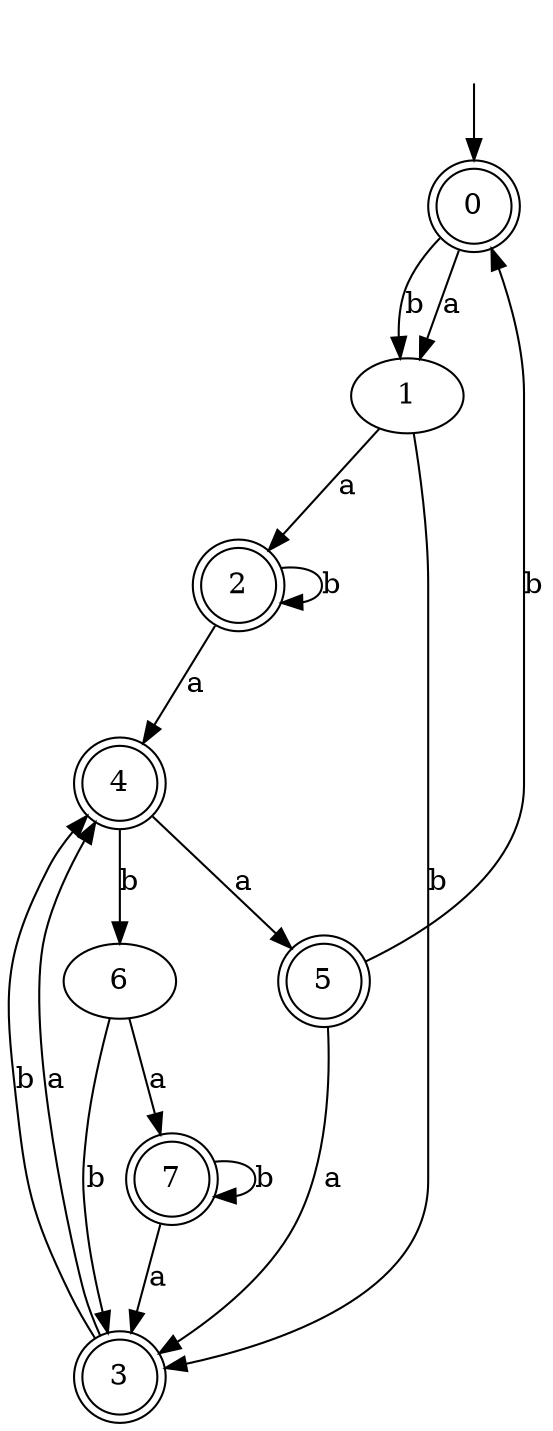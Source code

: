 digraph RandomDFA {
  __start0 [label="", shape=none];
  __start0 -> 0 [label=""];
  0 [shape=circle] [shape=doublecircle]
  0 -> 1 [label="a"]
  0 -> 1 [label="b"]
  1
  1 -> 2 [label="a"]
  1 -> 3 [label="b"]
  2 [shape=doublecircle]
  2 -> 4 [label="a"]
  2 -> 2 [label="b"]
  3 [shape=doublecircle]
  3 -> 4 [label="a"]
  3 -> 4 [label="b"]
  4 [shape=doublecircle]
  4 -> 5 [label="a"]
  4 -> 6 [label="b"]
  5 [shape=doublecircle]
  5 -> 3 [label="a"]
  5 -> 0 [label="b"]
  6
  6 -> 7 [label="a"]
  6 -> 3 [label="b"]
  7 [shape=doublecircle]
  7 -> 3 [label="a"]
  7 -> 7 [label="b"]
}
